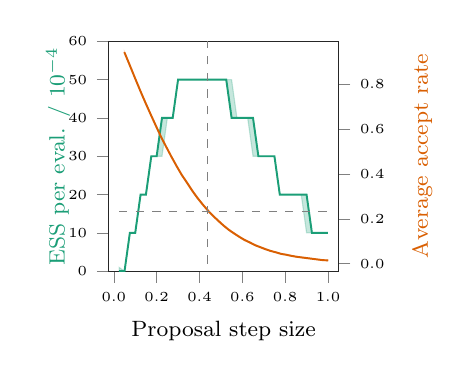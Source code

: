 % This file was created by matplotlib2tikz v0.6.11.
\pgfplotsset{scaled y ticks=false}
\begin{tikzpicture}

\definecolor{color1}{rgb}{0.851,0.373,0.008}
\definecolor{color0}{rgb}{0.106,0.62,0.467}

\begin{axis}[
  xlabel={\footnotesize Proposal step size},
  ylabel={\footnotesize\color{color0} ESS per eval. / $10^{-4}$},
  y label style={at={(axis description cs:-0.125,.5)},rotate=0,anchor=south},
  width=45mm,
  height=45mm,
  xmin=-0.024, xmax=1.049,
  ymin=-0.0, ymax=0.006,
  xtick={-0.2,0,0.2,0.4,0.6,0.8,1,1.2},
  xticklabels={,0.0,0.2,0.4,0.6,0.8,1.0,},
  ytick={-0.001,0,0.001,0.002,0.003,0.004,0.005,0.006},
  yticklabels={,0,10,20,30,40,50,60},
  tick align=outside,
  tick pos=left,
  x grid style={white!80.0!black},
  y grid style={white!80.0!black},
  axis line style={lightgray!20.0!black},
  every tick label/.append style={font=\tiny},
]
\path [draw=color0, fill=color0, opacity=0.25] (axis cs:0.025,0.0)
--(axis cs:0.025,9.848e-05)
--(axis cs:0.05,0.0)
--(axis cs:0.075,0.001)
--(axis cs:0.1,0.001)
--(axis cs:0.125,0.002)
--(axis cs:0.15,0.002)
--(axis cs:0.175,0.003)
--(axis cs:0.2,0.003)
--(axis cs:0.225,0.003)
--(axis cs:0.25,0.004)
--(axis cs:0.275,0.004)
--(axis cs:0.3,0.005)
--(axis cs:0.325,0.005)
--(axis cs:0.35,0.005)
--(axis cs:0.375,0.005)
--(axis cs:0.4,0.005)
--(axis cs:0.425,0.005)
--(axis cs:0.45,0.005)
--(axis cs:0.475,0.005)
--(axis cs:0.5,0.005)
--(axis cs:0.525,0.005)
--(axis cs:0.55,0.004)
--(axis cs:0.575,0.004)
--(axis cs:0.6,0.004)
--(axis cs:0.625,0.004)
--(axis cs:0.65,0.003)
--(axis cs:0.675,0.003)
--(axis cs:0.7,0.003)
--(axis cs:0.725,0.003)
--(axis cs:0.75,0.003)
--(axis cs:0.775,0.002)
--(axis cs:0.8,0.002)
--(axis cs:0.825,0.002)
--(axis cs:0.85,0.002)
--(axis cs:0.875,0.002)
--(axis cs:0.9,0.001)
--(axis cs:0.925,0.001)
--(axis cs:0.95,0.001)
--(axis cs:0.975,0.001)
--(axis cs:1,0.001)
--(axis cs:1,0.001)
--(axis cs:1,0.001)
--(axis cs:0.975,0.001)
--(axis cs:0.95,0.001)
--(axis cs:0.925,0.001)
--(axis cs:0.9,0.002)
--(axis cs:0.875,0.002)
--(axis cs:0.85,0.002)
--(axis cs:0.825,0.002)
--(axis cs:0.8,0.002)
--(axis cs:0.775,0.002)
--(axis cs:0.75,0.003)
--(axis cs:0.725,0.003)
--(axis cs:0.7,0.003)
--(axis cs:0.675,0.003)
--(axis cs:0.65,0.004)
--(axis cs:0.625,0.004)
--(axis cs:0.6,0.004)
--(axis cs:0.575,0.004)
--(axis cs:0.55,0.005)
--(axis cs:0.525,0.005)
--(axis cs:0.5,0.005)
--(axis cs:0.475,0.005)
--(axis cs:0.45,0.005)
--(axis cs:0.425,0.005)
--(axis cs:0.4,0.005)
--(axis cs:0.375,0.005)
--(axis cs:0.35,0.005)
--(axis cs:0.325,0.005)
--(axis cs:0.3,0.005)
--(axis cs:0.275,0.004)
--(axis cs:0.25,0.004)
--(axis cs:0.225,0.004)
--(axis cs:0.2,0.003)
--(axis cs:0.175,0.003)
--(axis cs:0.15,0.002)
--(axis cs:0.125,0.002)
--(axis cs:0.1,0.001)
--(axis cs:0.075,0.001)
--(axis cs:0.05,0.0)
--(axis cs:0.025,0.0)
--cycle;

\addplot [line width=0.7pt, color0, forget plot]
table {%
0.025 0.0
0.05 0.0
0.075 0.001
0.1 0.001
0.125 0.002
0.15 0.002
0.175 0.003
0.2 0.003
0.225 0.004
0.25 0.004
0.275 0.004
0.3 0.005
0.325 0.005
0.35 0.005
0.375 0.005
0.4 0.005
0.425 0.005
0.45 0.005
0.475 0.005
0.5 0.005
0.525 0.005
0.55 0.004
0.575 0.004
0.6 0.004
0.625 0.004
0.65 0.004
0.675 0.003
0.7 0.003
0.725 0.003
0.75 0.003
0.775 0.002
0.8 0.002
0.825 0.002
0.85 0.002
0.875 0.002
0.9 0.002
0.925 0.001
0.95 0.001
0.975 0.001
1 0.001
};
\end{axis}

\begin{axis}[
  ylabel={\footnotesize\color{color1} Average accept rate},
  axis y line*=right,
  axis x line=none,
  y label style={at={(axis description cs:1.45,.5)},rotate=0,anchor=south},
  width=45mm,
  height=45mm,
  xmin=-0.05, xmax=1.05,
  ymin=-0.033, ymax=0.99,
  ytick={-0.2,0,0.2,0.4,0.6,0.8,1,1.2},
  yticklabels={,0.0,0.2,0.4,0.6,0.8,1.0,},
  tick align=outside,
  tick pos=right,
  x grid style={white!80.0!black},
  y grid style={white!80.0!black},
  axis line style={lightgray!20.0!black},
  every tick label/.append style={font=\tiny},
]
\path [draw=color1, fill=color1, opacity=0.25] (axis cs:0.025,0.944)
--(axis cs:0.025,0.94)
--(axis cs:0.05,0.883)
--(axis cs:0.075,0.828)
--(axis cs:0.1,0.772)
--(axis cs:0.125,0.716)
--(axis cs:0.15,0.665)
--(axis cs:0.175,0.613)
--(axis cs:0.2,0.564)
--(axis cs:0.225,0.519)
--(axis cs:0.25,0.476)
--(axis cs:0.275,0.433)
--(axis cs:0.3,0.393)
--(axis cs:0.325,0.357)
--(axis cs:0.35,0.322)
--(axis cs:0.375,0.29)
--(axis cs:0.4,0.262)
--(axis cs:0.425,0.235)
--(axis cs:0.45,0.212)
--(axis cs:0.475,0.188)
--(axis cs:0.5,0.167)
--(axis cs:0.525,0.149)
--(axis cs:0.55,0.133)
--(axis cs:0.575,0.118)
--(axis cs:0.6,0.103)
--(axis cs:0.625,0.093)
--(axis cs:0.65,0.081)
--(axis cs:0.675,0.072)
--(axis cs:0.7,0.063)
--(axis cs:0.725,0.056)
--(axis cs:0.75,0.05)
--(axis cs:0.775,0.043)
--(axis cs:0.8,0.039)
--(axis cs:0.825,0.034)
--(axis cs:0.85,0.029)
--(axis cs:0.875,0.026)
--(axis cs:0.9,0.023)
--(axis cs:0.925,0.021)
--(axis cs:0.95,0.018)
--(axis cs:0.975,0.015)
--(axis cs:1,0.013)
--(axis cs:1,0.017)
--(axis cs:1,0.017)
--(axis cs:0.975,0.017)
--(axis cs:0.95,0.02)
--(axis cs:0.925,0.023)
--(axis cs:0.9,0.027)
--(axis cs:0.875,0.029)
--(axis cs:0.85,0.033)
--(axis cs:0.825,0.037)
--(axis cs:0.8,0.042)
--(axis cs:0.775,0.046)
--(axis cs:0.75,0.052)
--(axis cs:0.725,0.058)
--(axis cs:0.7,0.068)
--(axis cs:0.675,0.075)
--(axis cs:0.65,0.086)
--(axis cs:0.625,0.097)
--(axis cs:0.6,0.109)
--(axis cs:0.575,0.122)
--(axis cs:0.55,0.138)
--(axis cs:0.525,0.153)
--(axis cs:0.5,0.172)
--(axis cs:0.475,0.193)
--(axis cs:0.45,0.214)
--(axis cs:0.425,0.239)
--(axis cs:0.4,0.266)
--(axis cs:0.375,0.296)
--(axis cs:0.35,0.329)
--(axis cs:0.325,0.364)
--(axis cs:0.3,0.398)
--(axis cs:0.275,0.437)
--(axis cs:0.25,0.479)
--(axis cs:0.225,0.523)
--(axis cs:0.2,0.569)
--(axis cs:0.175,0.62)
--(axis cs:0.15,0.67)
--(axis cs:0.125,0.722)
--(axis cs:0.1,0.775)
--(axis cs:0.075,0.83)
--(axis cs:0.05,0.888)
--(axis cs:0.025,0.944)
--cycle;

\addplot [line width=0.7pt, color1, forget plot]
table {%
0.025 0.942
0.05 0.886
0.075 0.829
0.1 0.773
0.125 0.719
0.15 0.667
0.175 0.616
0.2 0.566
0.225 0.521
0.25 0.477
0.275 0.435
0.3 0.395
0.325 0.361
0.35 0.325
0.375 0.293
0.4 0.264
0.425 0.237
0.45 0.213
0.475 0.191
0.5 0.17
0.525 0.151
0.55 0.135
0.575 0.12
0.6 0.106
0.625 0.095
0.65 0.083
0.675 0.074
0.7 0.065
0.725 0.057
0.75 0.051
0.775 0.044
0.8 0.04
0.825 0.035
0.85 0.031
0.875 0.028
0.9 0.025
0.925 0.022
0.95 0.019
0.975 0.016
1 0.015
};
\addplot [lightgray!66.928!black, dashed, forget plot]
table {%
0 0.234
1 0.234
};
\addplot [lightgray!66.928!black, dashed, forget plot]
table {%
0.425 0
0.425 1
};

\end{axis}

\end{tikzpicture}
